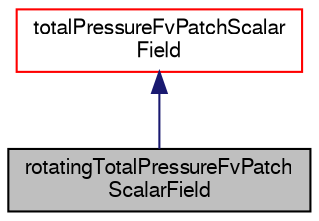 digraph "rotatingTotalPressureFvPatchScalarField"
{
  bgcolor="transparent";
  edge [fontname="FreeSans",fontsize="10",labelfontname="FreeSans",labelfontsize="10"];
  node [fontname="FreeSans",fontsize="10",shape=record];
  Node3 [label="rotatingTotalPressureFvPatch\lScalarField",height=0.2,width=0.4,color="black", fillcolor="grey75", style="filled", fontcolor="black"];
  Node4 -> Node3 [dir="back",color="midnightblue",fontsize="10",style="solid",fontname="FreeSans"];
  Node4 [label="totalPressureFvPatchScalar\lField",height=0.2,width=0.4,color="red",URL="$a22286.html",tooltip="This boundary condition provides a total pressure condition. Four variants are possible: ..."];
}
